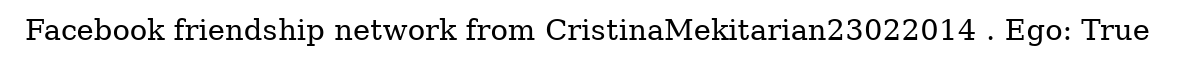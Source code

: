 digraph  {
	graph [label="Facebook friendship network from CristinaMekitarian23022014 . Ego: True"];
}
